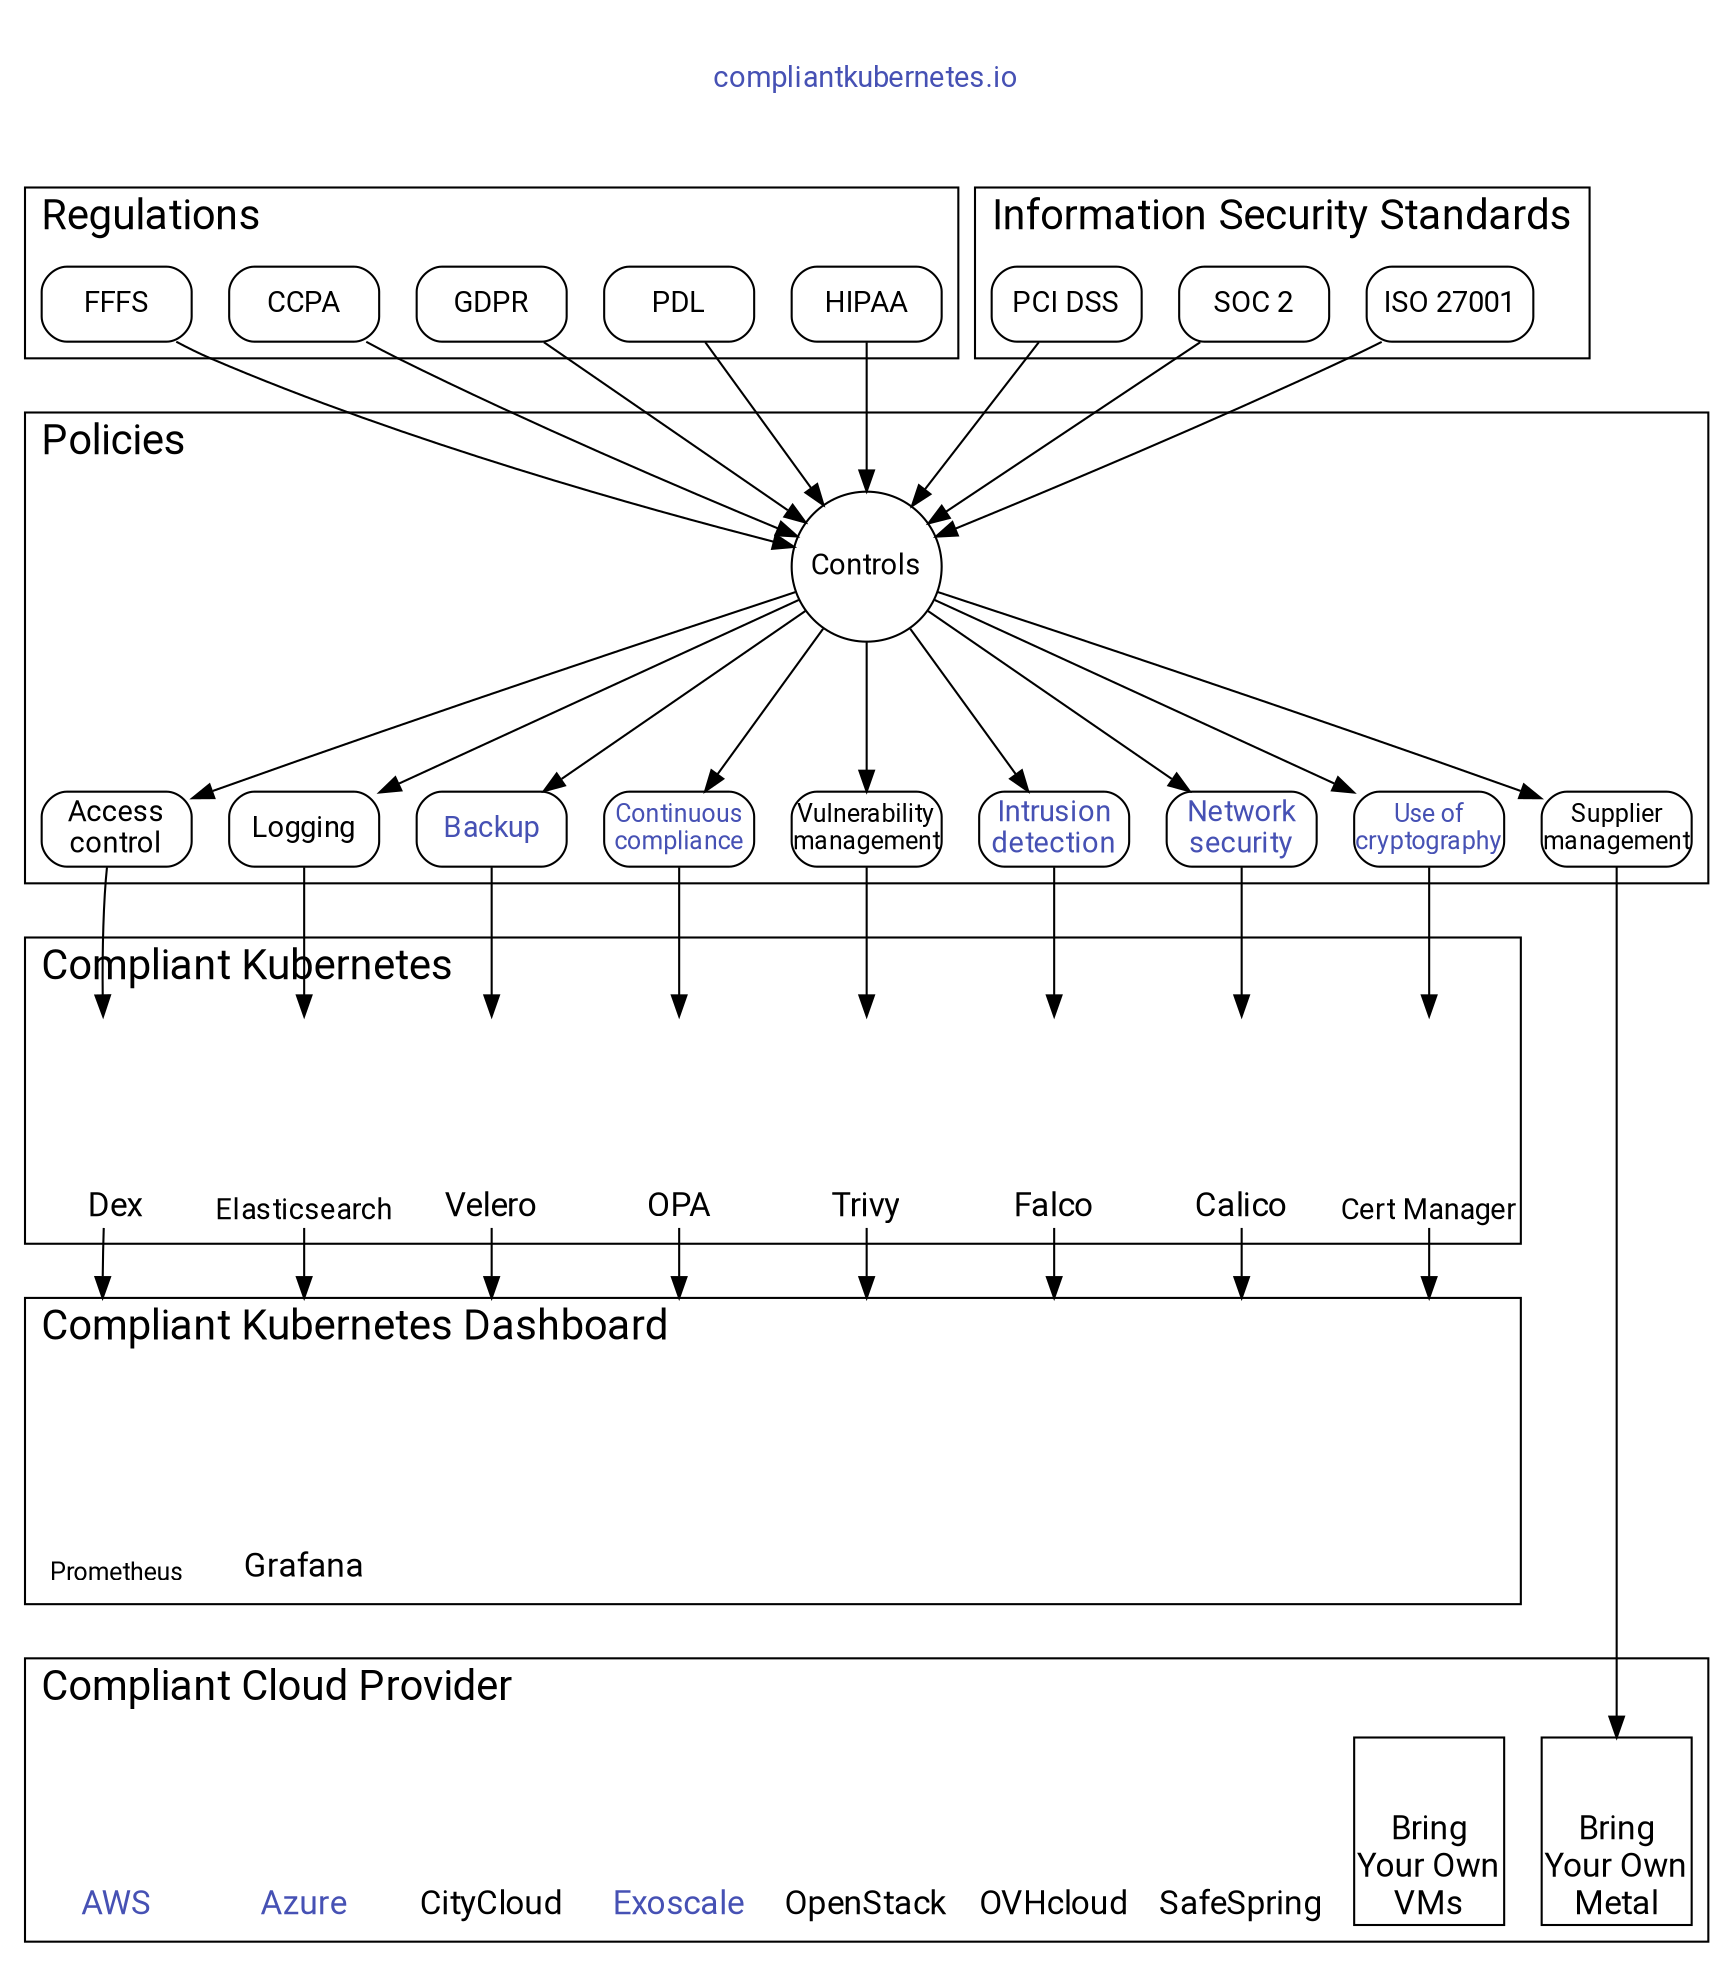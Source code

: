 digraph compliance_basics {
    graph [fontname = "Roboto,BlinkMacSystemFont,Helvetica,Arial,sans-serif"]
    node  [fontname = "Roboto,BlinkMacSystemFont,Helvetica,Arial,sans-serif"]
    edge  [fontname = "Roboto,BlinkMacSystemFont,Helvetica,Arial,sans-serif"]

    compound=true
    graph[labeljust="l", fontsize=20, ranksep=1]

    node[target="_top"]  // Open links in same tab
    subgraph cluster_header {
        style="invis"
        title[
            shape="none"
            label="compliantkubernetes.io"
            fontcolor="#4651b4"
            URL="https://compliantkubernetes.io"
            width=11
        ]
    }

    node[target="_blank"]  // Open links in new tab
    subgraph cluster_regulations {
        label="Regulations"

        node[width=1, shape=box, style=rounded]

        HIPAA[URL="https://www.cdc.gov/phlp/publications/topic/hipaa.html"]
        PDL[URL="https://www.riksdagen.se/sv/dokument-lagar/dokument/svensk-forfattningssamling/patientdatalag-2008355_sfs-2008-355"]
        GDPR[URL="https://gdpr.eu/"]
        CCPA[URL="https://oag.ca.gov/privacy/ccpa"]
        FFFS[URL="https://www.fi.se/en/our-registers/search-fffs/2014/20145/"]
    }

    subgraph cluster_isms {
        label="Information Security Standards"

        node[width=1, shape=box, style=rounded]

        iso27k[
            label="ISO 27001"
            URL="https://www.isms.online/iso-27001/"
        ]
        soc2[
            label="SOC 2"
            URL="https://www.aicpa.org/interestareas/frc/assuranceadvisoryservices/aicpasoc2report.html"
        ]
        pcidss[
            label="PCI DSS"
            URL="https://www.pcisecuritystandards.org/"
        ]
    }

    node[target="_top"]  // Open links in same tab
    subgraph cluster_policies {
        label="Policies"

        node[width=1, shape=circle, fixedsize=true]

        { HIPAA, PDL, GDPR, CCPA, FFFS } -> Controls
        { iso27k, soc2, pcidss } -> Controls

        node[
            width=1
            shape=box
            style=rounded
        ]
        Controls -> {
            access[label="Access\ncontrol"]
            logging[
                label="Logging"
            ]
            backups[
                label="Backup"
                URL="/ciso-guide/backup/"
                fontcolor="#4651b4"
            ]
            continuous[
                label="Continuous\ncompliance"
                URL="/ciso-guide/policy-as-code/"
                fontcolor="#4651b4"
                fontsize=12
            ]
            vulnerability[
                label="Vulnerability\nmanagement"
                fontsize=12
            ]
            intrusion[
                label="Intrusion\ndetection"
                URL="/ciso-guide/intrusion-detection/"
                fontcolor="#4651b4"
            ]
            network[
                label="Network\nsecurity"
                URL="/ciso-guide/network-security/"
                fontcolor="#4651b4"
            ]
            crypto[
                label="Use of\ncryptography"
                URL="/ciso-guide/cryptography/"
                fontcolor="#4651b4"
                fontsize=12
            ]
            supplier[
                label="Supplier\nmanagement"
                fontsize=12
            ]
        }

        // SPECIAL NODES FOR ALIGNMENT
        controls2[style=invis]
    }

    node[target="_blank"]  // Open links in new tab
    subgraph cluster_implementation {
        label="Compliant Kubernetes"

        node[
            shape=none
            label=""
            width=1
            height=1.4
            labelloc=b
            fixedsize=true
            imagescale=true
            imagepos=tc
            fontsize=16
        ]

        access -> { dex[
            image="logos/project-icons/dex.svg"
            label="Dex"
            URL="https://dexidp.io/"
        ] }
        backups -> { velero[
            image="logos/project-icons/velero.svg"
            label="Velero"
            URL="https://velero.io"
        ] }
        logging -> { elasticsearch[
            image="logos/project-icons/opendistro.svg"
            label="Elasticsearch"
            URL="https://opendistro.github.io/for-elasticsearch/"
            fontsize=14
        ] }
        continuous -> { opa[
            image="logos/project-icons/opa.svg"
            label="OPA"
            URL="https://open-policy-agent.github.io/gatekeeper/website/docs/"
        ] }
        vulnerability -> { trivy[
            image="logos/project-icons/trivy.svg"
            label="Trivy"
            URL="https://github.com/aquasecurity/trivy"
        ] }
        intrusion -> { falco[
            image="logos/project-icons/falco.svg"
            label="Falco"
            URL="https://falco.org/"
        ] }
        network -> { calico[
            image="logos/project-icons/calico.svg"
            label="Calico"
            URL="https://www.projectcalico.org/"
        ] }
        crypto -> { certmanager[
            image="logos/project-icons/cert-manager.svg"
            label="Cert Manager"
            URL="https://cert-manager.io/"
            fontsize=14
        ] }
    }

    subgraph cluster_audit {
        label="Compliant Kubernetes Dashboard"
        node[
            shape=none,
            label="",
            width=1,
            height=1.4,
            labelloc=b,
            fixedsize=true,
            imagescale=true,
            imagepos=tc,
            fontsize=16,
        ]
        prometheus[
            image="logos/project-icons/prometheus.svg"
            label="Prometheus"
            fontsize=12
            URL="https://prometheus.io/"
        ]
        grafana[
            image="logos/project-icons/grafana.svg"
            label="Grafana"
            URL="https://github.com/grafana/grafana"
        ]

        edge[lhead=cluster_audit]
        dex->prometheus
        elasticsearch->grafana

        // Alignment: We create a lot of invisible nodes "auditNA*" for alignment.
        velero->auditNA1
        opa->auditNA2
        trivy->auditNA3
        falco->auditNA4
        calico->auditNA5
        certmanager->auditNA6
    }

    node[target="_top"]  // Open links in same tab
    subgraph cluster_provider {
        label="Compliant Cloud Provider"

        node[
            shape=none
            label=""
            width=1
            height=1.25
            labelloc=b
            fixedsize=true
            imagescale=true
            imagepos=tc
            fontsize=16
        ]

        aws[
            label="AWS"
            image="logos/cloud-providers/aws.svg"
            URL="/operator-manual/aws/"
            fontcolor="#4651b4"
        ]
        azure[
            label="Azure"
            image="logos/cloud-providers/azure.svg"
            URL="/operator-manual/azure/"
            fontcolor="#4651b4"
        ]
        citycloud[
            label="CityCloud"
            image="logos/cloud-providers/citycloud.png"
        ]
        exoscale[
            label="Exoscale"
            image="logos/cloud-providers/exoscale.svg"
            URL="/operator-manual/exoscale/"
            fontcolor="#4651b4"
        ]
        ovh[
            label="OVHcloud"
            image="logos/cloud-providers/ovh.svg"
        ]
        safespring[
            label="SafeSpring"
            image="logos/cloud-providers/safespring.svg"
        ]
        openstack[
            label="OpenStack"
            image="logos/cloud-providers/openstack.svg"
        ]
        byovm[label="Bring\nYour Own\nVMs",shape=box]
        byom[label="Bring\nYour Own\nMetal",shape=box]

        {
            // ORDERING
            edge[style=invis]
            rank=same
            rankdir=LR
            aws -> azure -> citycloud -> exoscale -> openstack -> ovh -> safespring -> byovm -> byom
        }
    }

    supplier -> byom

    // ALIGNMENT
    edge[weight=1000,style="invis"]
    FFFS -> controls2 -> access -> dex -> prometheus -> aws
    title -> HIPAA
}
